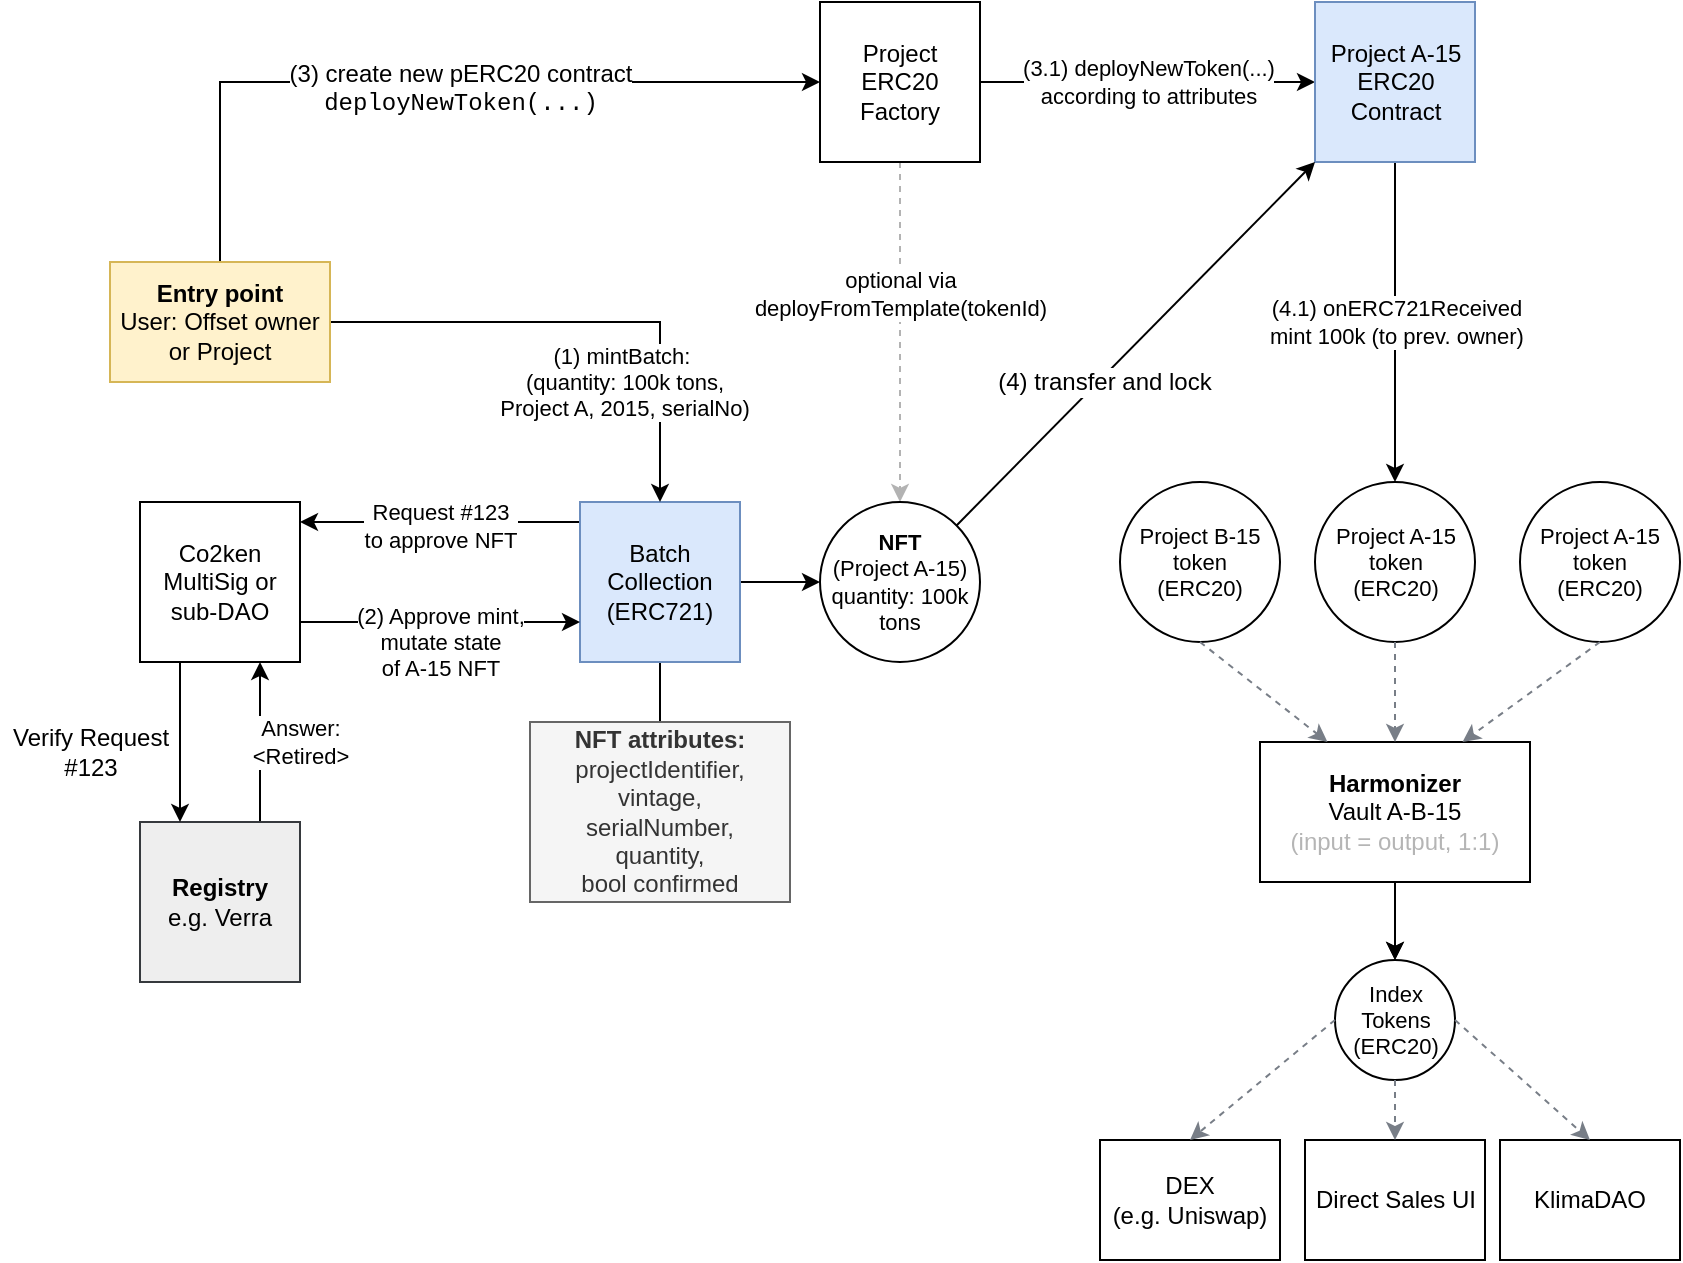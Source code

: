 <mxfile version="14.8.0" type="device"><diagram id="sLJ3AwWzQvBNDQkr9Tv0" name="Page-1"><mxGraphModel dx="1372" dy="764" grid="1" gridSize="10" guides="1" tooltips="1" connect="1" arrows="1" fold="1" page="1" pageScale="1" pageWidth="850" pageHeight="1100" math="0" shadow="0"><root><mxCell id="0"/><mxCell id="1" parent="0"/><mxCell id="ApxXddb9nVng1UYuBcLN-15" value="Answer: &lt;br&gt;&amp;lt;Retired&amp;gt;" style="edgeStyle=orthogonalEdgeStyle;rounded=0;orthogonalLoop=1;jettySize=auto;html=1;exitX=0.75;exitY=0;exitDx=0;exitDy=0;entryX=0.75;entryY=1;entryDx=0;entryDy=0;" parent="1" source="ApxXddb9nVng1UYuBcLN-1" target="ApxXddb9nVng1UYuBcLN-10" edge="1"><mxGeometry y="-20" relative="1" as="geometry"><mxPoint as="offset"/></mxGeometry></mxCell><mxCell id="ApxXddb9nVng1UYuBcLN-1" value="&lt;b&gt;Registry &lt;/b&gt;&lt;br&gt;e.g. Verra" style="whiteSpace=wrap;html=1;aspect=fixed;fillColor=#eeeeee;strokeColor=#36393d;" parent="1" vertex="1"><mxGeometry x="70" y="540" width="80" height="80" as="geometry"/></mxCell><mxCell id="ApxXddb9nVng1UYuBcLN-12" value="" style="edgeStyle=orthogonalEdgeStyle;rounded=0;orthogonalLoop=1;jettySize=auto;html=1;" parent="1" source="ApxXddb9nVng1UYuBcLN-2" target="ApxXddb9nVng1UYuBcLN-10" edge="1"><mxGeometry relative="1" as="geometry"><Array as="points"><mxPoint x="170" y="390"/><mxPoint x="170" y="390"/></Array></mxGeometry></mxCell><mxCell id="hPcfE-STH4ZDjAKjTUGM-2" value="Request #123 &lt;br&gt;to approve NFT" style="edgeLabel;html=1;align=center;verticalAlign=middle;resizable=0;points=[];" parent="ApxXddb9nVng1UYuBcLN-12" vertex="1" connectable="0"><mxGeometry x="-0.18" y="2" relative="1" as="geometry"><mxPoint x="-13" as="offset"/></mxGeometry></mxCell><mxCell id="ApxXddb9nVng1UYuBcLN-17" style="edgeStyle=orthogonalEdgeStyle;rounded=0;orthogonalLoop=1;jettySize=auto;html=1;exitX=1;exitY=0.5;exitDx=0;exitDy=0;entryX=0;entryY=0.5;entryDx=0;entryDy=0;" parent="1" source="ApxXddb9nVng1UYuBcLN-2" target="ApxXddb9nVng1UYuBcLN-4" edge="1"><mxGeometry relative="1" as="geometry"/></mxCell><mxCell id="Wd9f2xDUseQyILVotbz_-6" style="edgeStyle=orthogonalEdgeStyle;rounded=0;orthogonalLoop=1;jettySize=auto;html=1;exitX=0.5;exitY=1;exitDx=0;exitDy=0;entryX=0.5;entryY=0;entryDx=0;entryDy=0;fontSize=12;endArrow=none;endFill=0;" edge="1" parent="1" source="ApxXddb9nVng1UYuBcLN-2" target="Wd9f2xDUseQyILVotbz_-4"><mxGeometry relative="1" as="geometry"/></mxCell><mxCell id="ApxXddb9nVng1UYuBcLN-2" value="Batch&lt;br&gt;Collection&lt;br&gt;(ERC721)" style="whiteSpace=wrap;html=1;aspect=fixed;fillColor=#dae8fc;strokeColor=#6c8ebf;" parent="1" vertex="1"><mxGeometry x="290" y="380" width="80" height="80" as="geometry"/></mxCell><mxCell id="ApxXddb9nVng1UYuBcLN-6" style="edgeStyle=orthogonalEdgeStyle;rounded=0;orthogonalLoop=1;jettySize=auto;html=1;entryX=0;entryY=0.5;entryDx=0;entryDy=0;" parent="1" source="ApxXddb9nVng1UYuBcLN-3" target="ApxXddb9nVng1UYuBcLN-5" edge="1"><mxGeometry relative="1" as="geometry"/></mxCell><mxCell id="ApxXddb9nVng1UYuBcLN-27" value="&lt;div&gt;(3.1) deployNewToken(...)&lt;br&gt;according to attributes &lt;/div&gt;" style="edgeLabel;html=1;align=center;verticalAlign=middle;resizable=0;points=[];" parent="ApxXddb9nVng1UYuBcLN-6" vertex="1" connectable="0"><mxGeometry x="-0.106" relative="1" as="geometry"><mxPoint x="9" as="offset"/></mxGeometry></mxCell><mxCell id="YN21bf0zdzOsK99Uy-vF-3" style="edgeStyle=orthogonalEdgeStyle;rounded=0;orthogonalLoop=1;jettySize=auto;html=1;entryX=0.5;entryY=0;entryDx=0;entryDy=0;dashed=1;strokeColor=#B3B3B3;" parent="1" source="ApxXddb9nVng1UYuBcLN-3" target="ApxXddb9nVng1UYuBcLN-4" edge="1"><mxGeometry relative="1" as="geometry"/></mxCell><mxCell id="YN21bf0zdzOsK99Uy-vF-4" value="optional via&lt;br&gt; deployFromTemplate(tokenId)" style="edgeLabel;html=1;align=center;verticalAlign=middle;resizable=0;points=[];" parent="YN21bf0zdzOsK99Uy-vF-3" vertex="1" connectable="0"><mxGeometry x="-0.222" relative="1" as="geometry"><mxPoint as="offset"/></mxGeometry></mxCell><mxCell id="ApxXddb9nVng1UYuBcLN-3" value="&lt;div&gt;Project&lt;br&gt;ERC20&lt;br&gt;&lt;/div&gt;&lt;div&gt;Factory&lt;/div&gt;" style="whiteSpace=wrap;html=1;aspect=fixed;" parent="1" vertex="1"><mxGeometry x="410" y="130" width="80" height="80" as="geometry"/></mxCell><mxCell id="ApxXddb9nVng1UYuBcLN-4" value="&lt;b style=&quot;font-size: 11px;&quot;&gt;NFT &lt;/b&gt;&lt;br style=&quot;font-size: 11px;&quot;&gt;(Project A-15)&lt;br style=&quot;font-size: 11px;&quot;&gt;quantity: 100k tons" style="ellipse;whiteSpace=wrap;html=1;aspect=fixed;fontSize=11;" parent="1" vertex="1"><mxGeometry x="410" y="380" width="80" height="80" as="geometry"/></mxCell><mxCell id="ApxXddb9nVng1UYuBcLN-25" value="(4.1) onERC721Received&lt;br&gt;mint 100k (to prev. owner)" style="edgeStyle=orthogonalEdgeStyle;rounded=0;orthogonalLoop=1;jettySize=auto;html=1;exitX=0.5;exitY=1;exitDx=0;exitDy=0;entryX=0.5;entryY=0;entryDx=0;entryDy=0;" parent="1" source="ApxXddb9nVng1UYuBcLN-5" target="ApxXddb9nVng1UYuBcLN-26" edge="1"><mxGeometry relative="1" as="geometry"><mxPoint x="630" y="430" as="targetPoint"/><mxPoint x="570" y="430" as="sourcePoint"/></mxGeometry></mxCell><mxCell id="ApxXddb9nVng1UYuBcLN-5" value="Project A-15&lt;br&gt;ERC20&lt;br&gt;Contract" style="whiteSpace=wrap;html=1;aspect=fixed;fillColor=#dae8fc;strokeColor=#6c8ebf;" parent="1" vertex="1"><mxGeometry x="657.5" y="130" width="80" height="80" as="geometry"/></mxCell><mxCell id="YN21bf0zdzOsK99Uy-vF-5" style="edgeStyle=orthogonalEdgeStyle;rounded=0;orthogonalLoop=1;jettySize=auto;html=1;exitX=0.5;exitY=0;exitDx=0;exitDy=0;entryX=0;entryY=0.5;entryDx=0;entryDy=0;fontSize=13;" parent="1" source="ApxXddb9nVng1UYuBcLN-7" target="ApxXddb9nVng1UYuBcLN-3" edge="1"><mxGeometry relative="1" as="geometry"/></mxCell><mxCell id="YN21bf0zdzOsK99Uy-vF-6" value="(3) create new pERC20 contract&lt;br style=&quot;font-size: 12px;&quot;&gt;&lt;font style=&quot;font-size: 12px;&quot; face=&quot;Courier New&quot;&gt;deployNewToken(...)&lt;/font&gt;" style="edgeLabel;html=1;align=center;verticalAlign=middle;resizable=0;points=[];fontSize=12;" parent="YN21bf0zdzOsK99Uy-vF-5" vertex="1" connectable="0"><mxGeometry x="0.072" y="-3" relative="1" as="geometry"><mxPoint x="1" as="offset"/></mxGeometry></mxCell><mxCell id="YN21bf0zdzOsK99Uy-vF-25" style="edgeStyle=orthogonalEdgeStyle;rounded=0;orthogonalLoop=1;jettySize=auto;html=1;entryX=0.5;entryY=0;entryDx=0;entryDy=0;" parent="1" source="ApxXddb9nVng1UYuBcLN-7" target="ApxXddb9nVng1UYuBcLN-2" edge="1"><mxGeometry relative="1" as="geometry"/></mxCell><mxCell id="YN21bf0zdzOsK99Uy-vF-26" value="(1) mintBatch:&amp;nbsp; &lt;br&gt;(quantity: 100k tons, &lt;br&gt;Project A, 2015, serialNo)" style="edgeLabel;html=1;align=center;verticalAlign=middle;resizable=0;points=[];" parent="YN21bf0zdzOsK99Uy-vF-25" vertex="1" connectable="0"><mxGeometry x="-0.054" y="-3" relative="1" as="geometry"><mxPoint x="26" y="27" as="offset"/></mxGeometry></mxCell><mxCell id="ApxXddb9nVng1UYuBcLN-7" value="&lt;b&gt;Entry point&lt;/b&gt;&lt;br&gt;User: Offset owner &lt;br&gt;or Project" style="rounded=0;whiteSpace=wrap;html=1;fillColor=#fff2cc;strokeColor=#d6b656;" parent="1" vertex="1"><mxGeometry x="55" y="260" width="110" height="60" as="geometry"/></mxCell><mxCell id="ApxXddb9nVng1UYuBcLN-13" style="edgeStyle=orthogonalEdgeStyle;rounded=0;orthogonalLoop=1;jettySize=auto;html=1;exitX=0.25;exitY=1;exitDx=0;exitDy=0;entryX=0.25;entryY=0;entryDx=0;entryDy=0;" parent="1" source="ApxXddb9nVng1UYuBcLN-10" target="ApxXddb9nVng1UYuBcLN-1" edge="1"><mxGeometry relative="1" as="geometry"/></mxCell><mxCell id="ApxXddb9nVng1UYuBcLN-16" value="(2) Approve mint, &lt;br&gt;mutate state &lt;br&gt;of A-15 NFT" style="edgeStyle=orthogonalEdgeStyle;rounded=0;orthogonalLoop=1;jettySize=auto;html=1;exitX=1;exitY=0.75;exitDx=0;exitDy=0;entryX=0;entryY=0.75;entryDx=0;entryDy=0;" parent="1" source="ApxXddb9nVng1UYuBcLN-10" target="ApxXddb9nVng1UYuBcLN-2" edge="1"><mxGeometry y="-10" relative="1" as="geometry"><mxPoint as="offset"/></mxGeometry></mxCell><mxCell id="ApxXddb9nVng1UYuBcLN-10" value="Co2ken&lt;br&gt;MultiSig or sub-DAO" style="whiteSpace=wrap;html=1;aspect=fixed;imageAspect=0;imageWidth=35;" parent="1" vertex="1"><mxGeometry x="70" y="380" width="80" height="80" as="geometry"/></mxCell><mxCell id="ApxXddb9nVng1UYuBcLN-14" value="Verify Request &lt;br&gt;#123" style="text;html=1;align=center;verticalAlign=middle;resizable=0;points=[];autosize=1;strokeColor=none;" parent="1" vertex="1"><mxGeometry y="490" width="90" height="30" as="geometry"/></mxCell><mxCell id="ApxXddb9nVng1UYuBcLN-26" value="Project A-15&lt;br style=&quot;font-size: 11px;&quot;&gt;token&lt;br style=&quot;font-size: 11px;&quot;&gt;(ERC20)" style="ellipse;whiteSpace=wrap;html=1;aspect=fixed;fontSize=11;" parent="1" vertex="1"><mxGeometry x="657.5" y="370" width="80" height="80" as="geometry"/></mxCell><mxCell id="ApxXddb9nVng1UYuBcLN-30" value="" style="shape=image;verticalLabelPosition=bottom;labelBackgroundColor=#ffffff;verticalAlign=top;aspect=fixed;imageAspect=0;image=https://s3.us-west-2.amazonaws.com/secure.notion-static.com/8de7fbc8-4c59-49e7-aa5c-ce12c96a3dc9/logo_toucan.png?X-Amz-Algorithm=AWS4-HMAC-SHA256&amp;X-Amz-Credential=AKIAT73L2G45O3KS52Y5%2F20210610%2Fus-west-2%2Fs3%2Faws4_request&amp;X-Amz-Date=20210610T150757Z&amp;X-Amz-Expires=86400&amp;X-Amz-Signature=f2cc1c3148d4d1b911664944583e450baf8573ade9db9d9d8e32bb73640a9103&amp;X-Amz-SignedHeaders=host&amp;response-content-disposition=filename%20%3D%22logo_toucan.png%22;" parent="1" vertex="1"><mxGeometry x="75" y="403.31" width="70" height="33.38" as="geometry"/></mxCell><mxCell id="YN21bf0zdzOsK99Uy-vF-13" style="edgeStyle=orthogonalEdgeStyle;rounded=0;orthogonalLoop=1;jettySize=auto;html=1;" parent="1" source="ApxXddb9nVng1UYuBcLN-37" target="YN21bf0zdzOsK99Uy-vF-12" edge="1"><mxGeometry relative="1" as="geometry"/></mxCell><mxCell id="hPcfE-STH4ZDjAKjTUGM-7" value="" style="edgeStyle=none;rounded=0;orthogonalLoop=1;jettySize=auto;html=1;fontSize=8;" parent="1" source="ApxXddb9nVng1UYuBcLN-37" target="YN21bf0zdzOsK99Uy-vF-12" edge="1"><mxGeometry relative="1" as="geometry"/></mxCell><mxCell id="ApxXddb9nVng1UYuBcLN-37" value="&lt;b&gt;Harmonizer&lt;/b&gt;&lt;br&gt;Vault A-B-15&lt;br&gt;&lt;font color=&quot;#B5B5B5&quot;&gt;(input = output, 1:1)&lt;/font&gt; " style="rounded=0;whiteSpace=wrap;html=1;" parent="1" vertex="1"><mxGeometry x="630" y="500" width="135" height="70" as="geometry"/></mxCell><mxCell id="ApxXddb9nVng1UYuBcLN-42" style="rounded=0;orthogonalLoop=1;jettySize=auto;html=1;dashed=1;fillColor=#ffff88;strokeColor=#787E87;entryX=0.5;entryY=0;entryDx=0;entryDy=0;" parent="1" source="ApxXddb9nVng1UYuBcLN-26" target="ApxXddb9nVng1UYuBcLN-37" edge="1"><mxGeometry relative="1" as="geometry"><mxPoint x="714.8" y="479.52" as="sourcePoint"/><mxPoint x="650" y="530" as="targetPoint"/></mxGeometry></mxCell><mxCell id="YN21bf0zdzOsK99Uy-vF-7" value="Project B-15&lt;br style=&quot;font-size: 11px;&quot;&gt;token&lt;br style=&quot;font-size: 11px;&quot;&gt;(ERC20)" style="ellipse;whiteSpace=wrap;html=1;aspect=fixed;fontSize=11;" parent="1" vertex="1"><mxGeometry x="560" y="370" width="80" height="80" as="geometry"/></mxCell><mxCell id="YN21bf0zdzOsK99Uy-vF-8" value="Project A-15&lt;br style=&quot;font-size: 11px;&quot;&gt;token&lt;br style=&quot;font-size: 11px;&quot;&gt;(ERC20)" style="ellipse;whiteSpace=wrap;html=1;aspect=fixed;fontSize=11;" parent="1" vertex="1"><mxGeometry x="760" y="370" width="80" height="80" as="geometry"/></mxCell><mxCell id="YN21bf0zdzOsK99Uy-vF-11" style="rounded=0;orthogonalLoop=1;jettySize=auto;html=1;entryX=0.75;entryY=0;entryDx=0;entryDy=0;dashed=1;fillColor=#ffff88;strokeColor=#787E87;exitX=0.5;exitY=1;exitDx=0;exitDy=0;" parent="1" source="YN21bf0zdzOsK99Uy-vF-8" target="ApxXddb9nVng1UYuBcLN-37" edge="1"><mxGeometry relative="1" as="geometry"><mxPoint x="715.979" y="470.004" as="sourcePoint"/><mxPoint x="707.5" y="550" as="targetPoint"/></mxGeometry></mxCell><mxCell id="YN21bf0zdzOsK99Uy-vF-12" value="Index Tokens&lt;br style=&quot;font-size: 11px;&quot;&gt;(ERC20)" style="ellipse;whiteSpace=wrap;html=1;aspect=fixed;fontSize=11;" parent="1" vertex="1"><mxGeometry x="667.5" y="609" width="60" height="60" as="geometry"/></mxCell><mxCell id="YN21bf0zdzOsK99Uy-vF-14" value="DEX &lt;br&gt;(e.g. Uniswap)" style="rounded=0;whiteSpace=wrap;html=1;" parent="1" vertex="1"><mxGeometry x="550" y="699" width="90" height="60" as="geometry"/></mxCell><mxCell id="YN21bf0zdzOsK99Uy-vF-15" value="KlimaDAO" style="rounded=0;whiteSpace=wrap;html=1;" parent="1" vertex="1"><mxGeometry x="750" y="699" width="90" height="60" as="geometry"/></mxCell><mxCell id="YN21bf0zdzOsK99Uy-vF-16" value="Direct Sales UI" style="rounded=0;whiteSpace=wrap;html=1;" parent="1" vertex="1"><mxGeometry x="652.5" y="699" width="90" height="60" as="geometry"/></mxCell><mxCell id="YN21bf0zdzOsK99Uy-vF-18" style="rounded=0;orthogonalLoop=1;jettySize=auto;html=1;dashed=1;fillColor=#ffff88;strokeColor=#787E87;entryX=0.25;entryY=0;entryDx=0;entryDy=0;exitX=0.5;exitY=1;exitDx=0;exitDy=0;" parent="1" source="YN21bf0zdzOsK99Uy-vF-7" target="ApxXddb9nVng1UYuBcLN-37" edge="1"><mxGeometry relative="1" as="geometry"><mxPoint x="590" y="460" as="sourcePoint"/><mxPoint x="590" y="510" as="targetPoint"/></mxGeometry></mxCell><mxCell id="YN21bf0zdzOsK99Uy-vF-20" style="rounded=0;orthogonalLoop=1;jettySize=auto;html=1;dashed=1;fillColor=#ffff88;strokeColor=#787E87;exitX=0;exitY=0.5;exitDx=0;exitDy=0;entryX=0.5;entryY=0;entryDx=0;entryDy=0;" parent="1" source="YN21bf0zdzOsK99Uy-vF-12" target="YN21bf0zdzOsK99Uy-vF-14" edge="1"><mxGeometry relative="1" as="geometry"><mxPoint x="510" y="579" as="sourcePoint"/><mxPoint x="530" y="679" as="targetPoint"/></mxGeometry></mxCell><mxCell id="YN21bf0zdzOsK99Uy-vF-21" style="rounded=0;orthogonalLoop=1;jettySize=auto;html=1;dashed=1;fillColor=#ffff88;strokeColor=#787E87;exitX=1;exitY=0.5;exitDx=0;exitDy=0;entryX=0.5;entryY=0;entryDx=0;entryDy=0;" parent="1" source="YN21bf0zdzOsK99Uy-vF-12" target="YN21bf0zdzOsK99Uy-vF-15" edge="1"><mxGeometry relative="1" as="geometry"><mxPoint x="677.5" y="649" as="sourcePoint"/><mxPoint x="575" y="719" as="targetPoint"/></mxGeometry></mxCell><mxCell id="YN21bf0zdzOsK99Uy-vF-22" style="rounded=0;orthogonalLoop=1;jettySize=auto;html=1;dashed=1;fillColor=#ffff88;strokeColor=#787E87;entryX=0.5;entryY=0;entryDx=0;entryDy=0;exitX=0.5;exitY=1;exitDx=0;exitDy=0;" parent="1" source="YN21bf0zdzOsK99Uy-vF-12" target="YN21bf0zdzOsK99Uy-vF-16" edge="1"><mxGeometry relative="1" as="geometry"><mxPoint x="657.5" y="659" as="sourcePoint"/><mxPoint x="657.5" y="709" as="targetPoint"/></mxGeometry></mxCell><mxCell id="hPcfE-STH4ZDjAKjTUGM-5" style="rounded=0;orthogonalLoop=1;jettySize=auto;html=1;exitX=1;exitY=0;exitDx=0;exitDy=0;fontSize=8;entryX=0;entryY=1;entryDx=0;entryDy=0;" parent="1" source="ApxXddb9nVng1UYuBcLN-4" target="ApxXddb9nVng1UYuBcLN-5" edge="1"><mxGeometry relative="1" as="geometry"><mxPoint x="601.213" y="258.787" as="sourcePoint"/><mxPoint x="650" y="210" as="targetPoint"/></mxGeometry></mxCell><mxCell id="hPcfE-STH4ZDjAKjTUGM-6" value="(4) transfer and lock" style="edgeLabel;html=1;align=center;verticalAlign=middle;resizable=0;points=[];fontSize=12;" parent="hPcfE-STH4ZDjAKjTUGM-5" vertex="1" connectable="0"><mxGeometry x="-0.204" y="-1" relative="1" as="geometry"><mxPoint x="1" as="offset"/></mxGeometry></mxCell><mxCell id="Wd9f2xDUseQyILVotbz_-4" value="&lt;b&gt;NFT attributes:&lt;/b&gt;&lt;br&gt;projectIdentifier,&lt;br&gt;vintage,&lt;br&gt;serialNumber,&lt;br&gt;quantity,&lt;br&gt;bool confirmed" style="text;html=1;strokeColor=#666666;fillColor=#f5f5f5;align=center;verticalAlign=middle;whiteSpace=wrap;rounded=0;fontSize=12;fontColor=#333333;" vertex="1" parent="1"><mxGeometry x="265" y="490" width="130" height="90" as="geometry"/></mxCell></root></mxGraphModel></diagram></mxfile>
